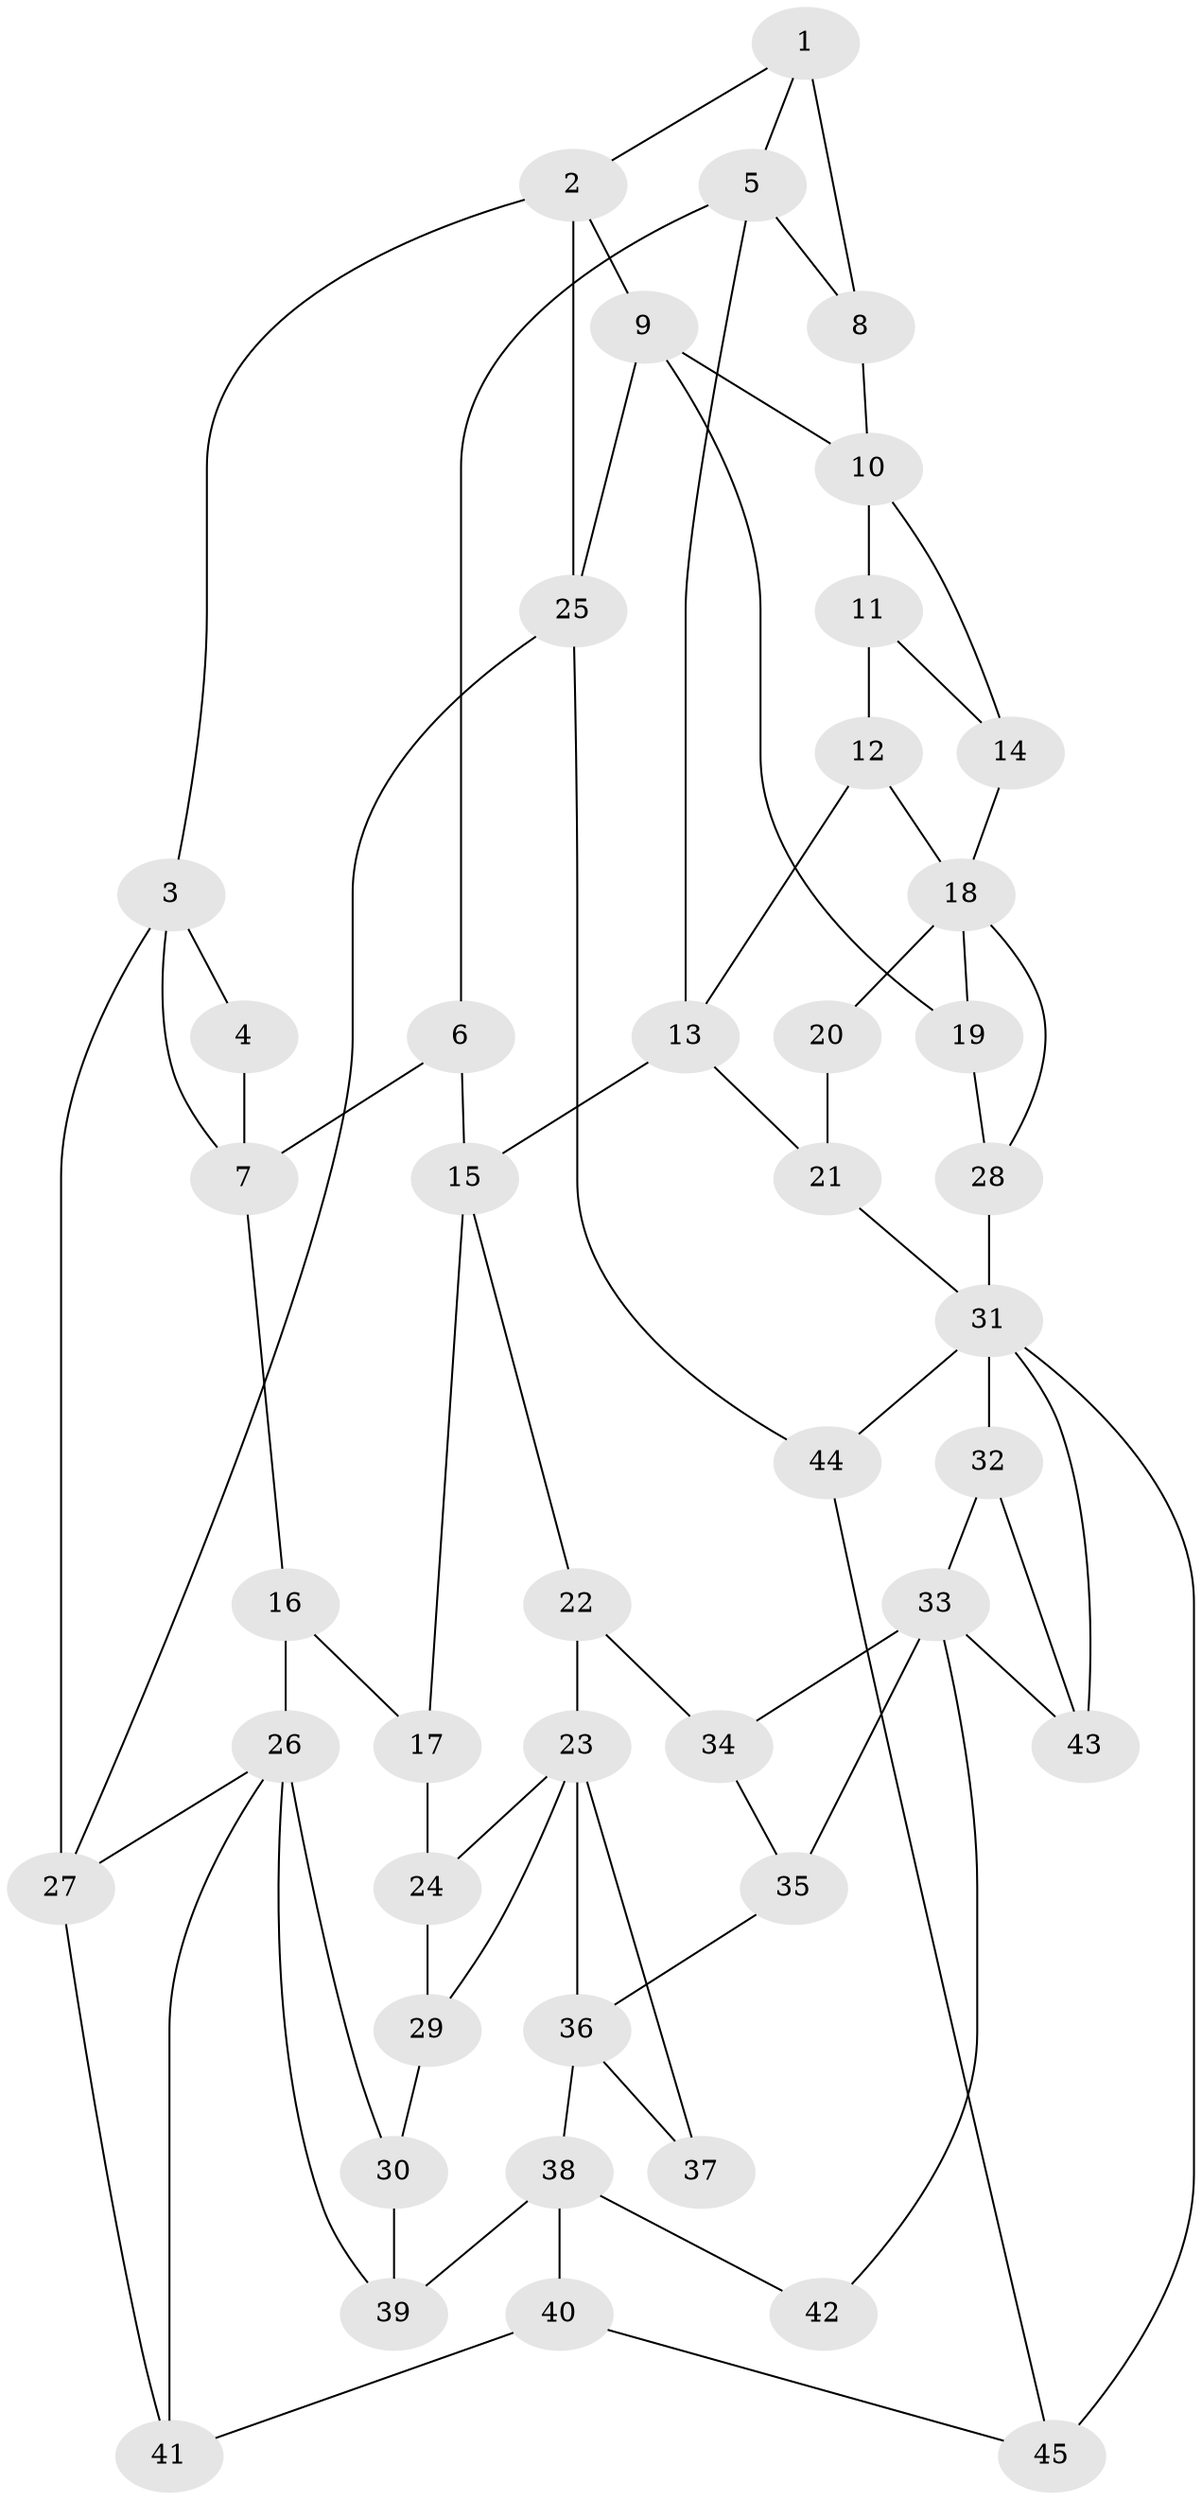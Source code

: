 // original degree distribution, {3: 0.03333333333333333, 4: 0.23333333333333334, 6: 0.23333333333333334, 5: 0.5}
// Generated by graph-tools (version 1.1) at 2025/38/03/09/25 02:38:50]
// undirected, 45 vertices, 77 edges
graph export_dot {
graph [start="1"]
  node [color=gray90,style=filled];
  1;
  2;
  3;
  4;
  5;
  6;
  7;
  8;
  9;
  10;
  11;
  12;
  13;
  14;
  15;
  16;
  17;
  18;
  19;
  20;
  21;
  22;
  23;
  24;
  25;
  26;
  27;
  28;
  29;
  30;
  31;
  32;
  33;
  34;
  35;
  36;
  37;
  38;
  39;
  40;
  41;
  42;
  43;
  44;
  45;
  1 -- 2 [weight=1.0];
  1 -- 5 [weight=1.0];
  1 -- 8 [weight=2.0];
  2 -- 3 [weight=1.0];
  2 -- 9 [weight=1.0];
  2 -- 25 [weight=1.0];
  3 -- 4 [weight=1.0];
  3 -- 7 [weight=1.0];
  3 -- 27 [weight=1.0];
  4 -- 7 [weight=1.0];
  5 -- 6 [weight=2.0];
  5 -- 8 [weight=1.0];
  5 -- 13 [weight=1.0];
  6 -- 7 [weight=2.0];
  6 -- 15 [weight=2.0];
  7 -- 16 [weight=1.0];
  8 -- 10 [weight=2.0];
  9 -- 10 [weight=2.0];
  9 -- 19 [weight=1.0];
  9 -- 25 [weight=1.0];
  10 -- 11 [weight=1.0];
  10 -- 14 [weight=1.0];
  11 -- 12 [weight=1.0];
  11 -- 14 [weight=1.0];
  12 -- 13 [weight=1.0];
  12 -- 18 [weight=1.0];
  13 -- 15 [weight=2.0];
  13 -- 21 [weight=1.0];
  14 -- 18 [weight=1.0];
  15 -- 17 [weight=1.0];
  15 -- 22 [weight=1.0];
  16 -- 17 [weight=1.0];
  16 -- 26 [weight=2.0];
  17 -- 24 [weight=1.0];
  18 -- 19 [weight=1.0];
  18 -- 20 [weight=2.0];
  18 -- 28 [weight=1.0];
  19 -- 28 [weight=1.0];
  20 -- 21 [weight=1.0];
  21 -- 31 [weight=1.0];
  22 -- 23 [weight=1.0];
  22 -- 34 [weight=1.0];
  23 -- 24 [weight=1.0];
  23 -- 29 [weight=1.0];
  23 -- 36 [weight=1.0];
  23 -- 37 [weight=2.0];
  24 -- 29 [weight=1.0];
  25 -- 27 [weight=1.0];
  25 -- 44 [weight=1.0];
  26 -- 27 [weight=1.0];
  26 -- 30 [weight=1.0];
  26 -- 39 [weight=1.0];
  26 -- 41 [weight=1.0];
  27 -- 41 [weight=1.0];
  28 -- 31 [weight=1.0];
  29 -- 30 [weight=1.0];
  30 -- 39 [weight=1.0];
  31 -- 32 [weight=1.0];
  31 -- 43 [weight=1.0];
  31 -- 44 [weight=1.0];
  31 -- 45 [weight=1.0];
  32 -- 33 [weight=1.0];
  32 -- 43 [weight=1.0];
  33 -- 34 [weight=1.0];
  33 -- 35 [weight=1.0];
  33 -- 42 [weight=2.0];
  33 -- 43 [weight=1.0];
  34 -- 35 [weight=1.0];
  35 -- 36 [weight=1.0];
  36 -- 37 [weight=1.0];
  36 -- 38 [weight=2.0];
  38 -- 39 [weight=1.0];
  38 -- 40 [weight=1.0];
  38 -- 42 [weight=2.0];
  40 -- 41 [weight=1.0];
  40 -- 45 [weight=1.0];
  44 -- 45 [weight=1.0];
}
